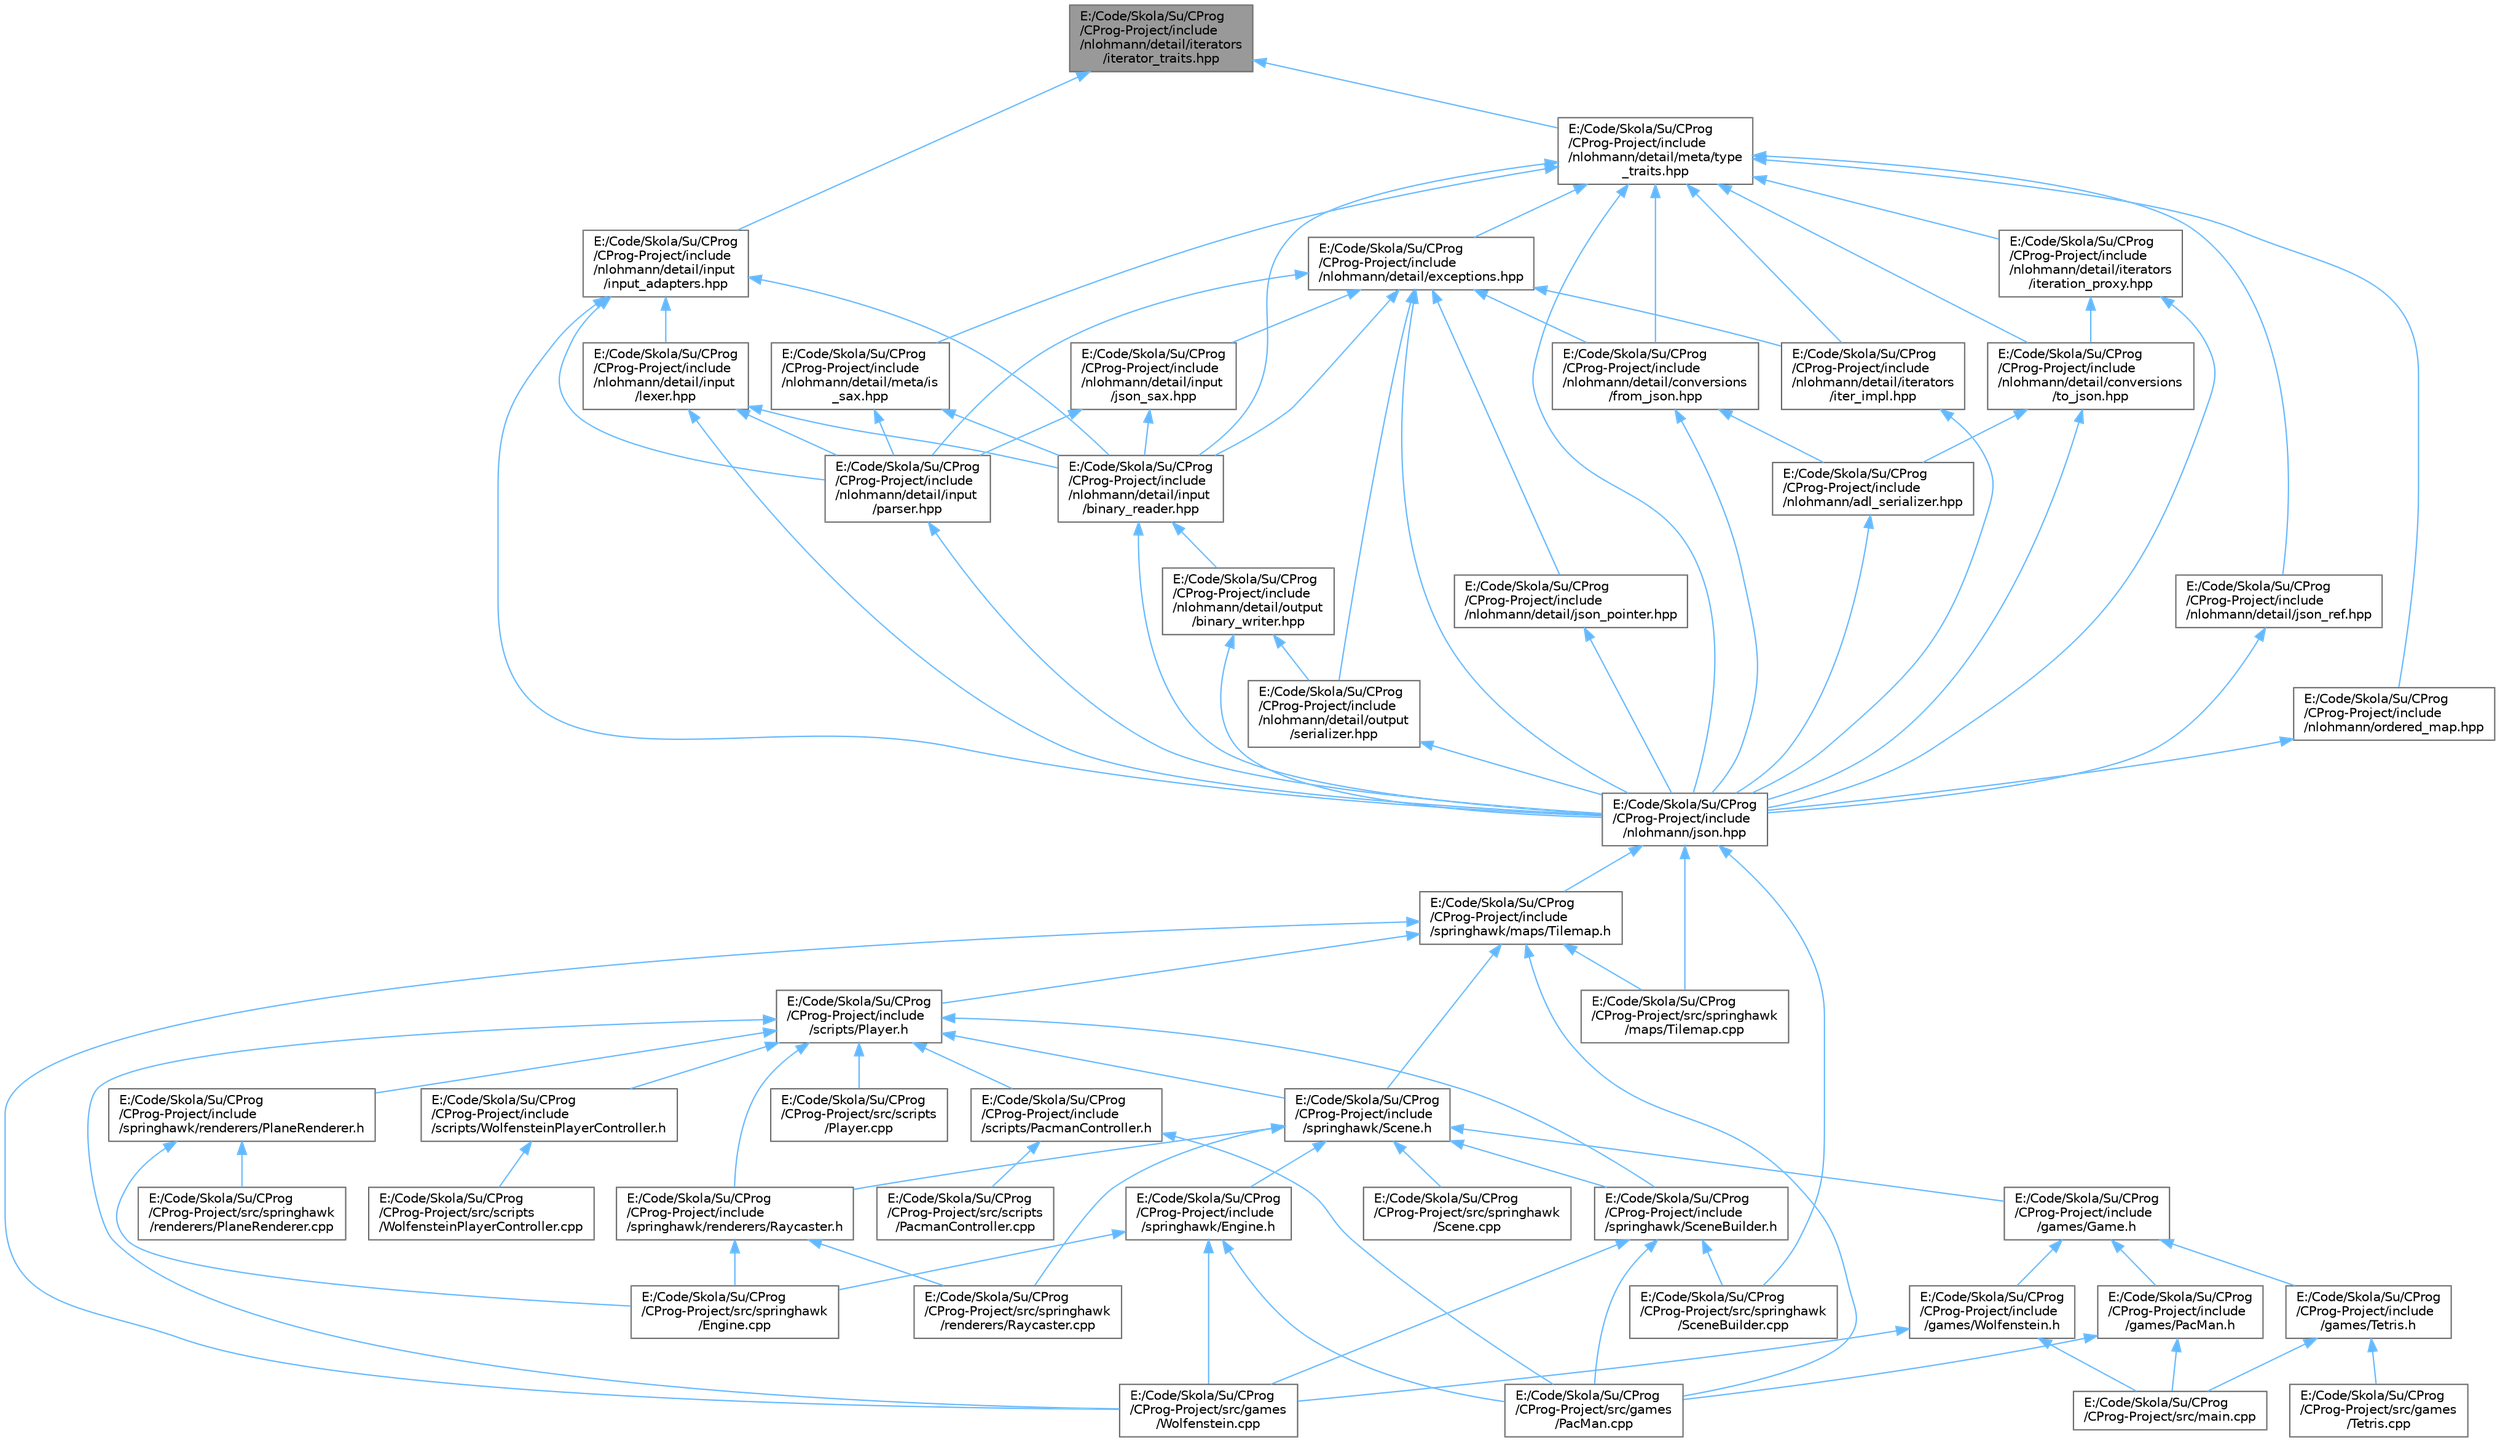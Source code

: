 digraph "E:/Code/Skola/Su/CProg/CProg-Project/include/nlohmann/detail/iterators/iterator_traits.hpp"
{
 // LATEX_PDF_SIZE
  bgcolor="transparent";
  edge [fontname=Helvetica,fontsize=10,labelfontname=Helvetica,labelfontsize=10];
  node [fontname=Helvetica,fontsize=10,shape=box,height=0.2,width=0.4];
  Node1 [id="Node000001",label="E:/Code/Skola/Su/CProg\l/CProg-Project/include\l/nlohmann/detail/iterators\l/iterator_traits.hpp",height=0.2,width=0.4,color="gray40", fillcolor="grey60", style="filled", fontcolor="black",tooltip=" "];
  Node1 -> Node2 [id="edge93_Node000001_Node000002",dir="back",color="steelblue1",style="solid",tooltip=" "];
  Node2 [id="Node000002",label="E:/Code/Skola/Su/CProg\l/CProg-Project/include\l/nlohmann/detail/input\l/input_adapters.hpp",height=0.2,width=0.4,color="grey40", fillcolor="white", style="filled",URL="$input__adapters_8hpp.html",tooltip=" "];
  Node2 -> Node3 [id="edge94_Node000002_Node000003",dir="back",color="steelblue1",style="solid",tooltip=" "];
  Node3 [id="Node000003",label="E:/Code/Skola/Su/CProg\l/CProg-Project/include\l/nlohmann/detail/input\l/binary_reader.hpp",height=0.2,width=0.4,color="grey40", fillcolor="white", style="filled",URL="$binary__reader_8hpp.html",tooltip=" "];
  Node3 -> Node4 [id="edge95_Node000003_Node000004",dir="back",color="steelblue1",style="solid",tooltip=" "];
  Node4 [id="Node000004",label="E:/Code/Skola/Su/CProg\l/CProg-Project/include\l/nlohmann/detail/output\l/binary_writer.hpp",height=0.2,width=0.4,color="grey40", fillcolor="white", style="filled",URL="$binary__writer_8hpp.html",tooltip=" "];
  Node4 -> Node5 [id="edge96_Node000004_Node000005",dir="back",color="steelblue1",style="solid",tooltip=" "];
  Node5 [id="Node000005",label="E:/Code/Skola/Su/CProg\l/CProg-Project/include\l/nlohmann/detail/output\l/serializer.hpp",height=0.2,width=0.4,color="grey40", fillcolor="white", style="filled",URL="$serializer_8hpp.html",tooltip=" "];
  Node5 -> Node6 [id="edge97_Node000005_Node000006",dir="back",color="steelblue1",style="solid",tooltip=" "];
  Node6 [id="Node000006",label="E:/Code/Skola/Su/CProg\l/CProg-Project/include\l/nlohmann/json.hpp",height=0.2,width=0.4,color="grey40", fillcolor="white", style="filled",URL="$json_8hpp.html",tooltip=" "];
  Node6 -> Node7 [id="edge98_Node000006_Node000007",dir="back",color="steelblue1",style="solid",tooltip=" "];
  Node7 [id="Node000007",label="E:/Code/Skola/Su/CProg\l/CProg-Project/include\l/springhawk/maps/Tilemap.h",height=0.2,width=0.4,color="grey40", fillcolor="white", style="filled",URL="$_tilemap_8h.html",tooltip=" "];
  Node7 -> Node8 [id="edge99_Node000007_Node000008",dir="back",color="steelblue1",style="solid",tooltip=" "];
  Node8 [id="Node000008",label="E:/Code/Skola/Su/CProg\l/CProg-Project/include\l/scripts/Player.h",height=0.2,width=0.4,color="grey40", fillcolor="white", style="filled",URL="$_player_8h.html",tooltip=" "];
  Node8 -> Node9 [id="edge100_Node000008_Node000009",dir="back",color="steelblue1",style="solid",tooltip=" "];
  Node9 [id="Node000009",label="E:/Code/Skola/Su/CProg\l/CProg-Project/include\l/scripts/PacmanController.h",height=0.2,width=0.4,color="grey40", fillcolor="white", style="filled",URL="$_pacman_controller_8h.html",tooltip=" "];
  Node9 -> Node10 [id="edge101_Node000009_Node000010",dir="back",color="steelblue1",style="solid",tooltip=" "];
  Node10 [id="Node000010",label="E:/Code/Skola/Su/CProg\l/CProg-Project/src/games\l/PacMan.cpp",height=0.2,width=0.4,color="grey40", fillcolor="white", style="filled",URL="$_pac_man_8cpp.html",tooltip=" "];
  Node9 -> Node11 [id="edge102_Node000009_Node000011",dir="back",color="steelblue1",style="solid",tooltip=" "];
  Node11 [id="Node000011",label="E:/Code/Skola/Su/CProg\l/CProg-Project/src/scripts\l/PacmanController.cpp",height=0.2,width=0.4,color="grey40", fillcolor="white", style="filled",URL="$_pacman_controller_8cpp.html",tooltip=" "];
  Node8 -> Node12 [id="edge103_Node000008_Node000012",dir="back",color="steelblue1",style="solid",tooltip=" "];
  Node12 [id="Node000012",label="E:/Code/Skola/Su/CProg\l/CProg-Project/include\l/scripts/WolfensteinPlayerController.h",height=0.2,width=0.4,color="grey40", fillcolor="white", style="filled",URL="$_wolfenstein_player_controller_8h.html",tooltip=" "];
  Node12 -> Node13 [id="edge104_Node000012_Node000013",dir="back",color="steelblue1",style="solid",tooltip=" "];
  Node13 [id="Node000013",label="E:/Code/Skola/Su/CProg\l/CProg-Project/src/scripts\l/WolfensteinPlayerController.cpp",height=0.2,width=0.4,color="grey40", fillcolor="white", style="filled",URL="$_wolfenstein_player_controller_8cpp.html",tooltip=" "];
  Node8 -> Node14 [id="edge105_Node000008_Node000014",dir="back",color="steelblue1",style="solid",tooltip=" "];
  Node14 [id="Node000014",label="E:/Code/Skola/Su/CProg\l/CProg-Project/include\l/springhawk/Scene.h",height=0.2,width=0.4,color="grey40", fillcolor="white", style="filled",URL="$_scene_8h.html",tooltip=" "];
  Node14 -> Node15 [id="edge106_Node000014_Node000015",dir="back",color="steelblue1",style="solid",tooltip=" "];
  Node15 [id="Node000015",label="E:/Code/Skola/Su/CProg\l/CProg-Project/include\l/games/Game.h",height=0.2,width=0.4,color="grey40", fillcolor="white", style="filled",URL="$_game_8h.html",tooltip=" "];
  Node15 -> Node16 [id="edge107_Node000015_Node000016",dir="back",color="steelblue1",style="solid",tooltip=" "];
  Node16 [id="Node000016",label="E:/Code/Skola/Su/CProg\l/CProg-Project/include\l/games/PacMan.h",height=0.2,width=0.4,color="grey40", fillcolor="white", style="filled",URL="$_pac_man_8h.html",tooltip=" "];
  Node16 -> Node10 [id="edge108_Node000016_Node000010",dir="back",color="steelblue1",style="solid",tooltip=" "];
  Node16 -> Node17 [id="edge109_Node000016_Node000017",dir="back",color="steelblue1",style="solid",tooltip=" "];
  Node17 [id="Node000017",label="E:/Code/Skola/Su/CProg\l/CProg-Project/src/main.cpp",height=0.2,width=0.4,color="grey40", fillcolor="white", style="filled",URL="$main_8cpp.html",tooltip=" "];
  Node15 -> Node18 [id="edge110_Node000015_Node000018",dir="back",color="steelblue1",style="solid",tooltip=" "];
  Node18 [id="Node000018",label="E:/Code/Skola/Su/CProg\l/CProg-Project/include\l/games/Tetris.h",height=0.2,width=0.4,color="grey40", fillcolor="white", style="filled",URL="$_tetris_8h.html",tooltip=" "];
  Node18 -> Node19 [id="edge111_Node000018_Node000019",dir="back",color="steelblue1",style="solid",tooltip=" "];
  Node19 [id="Node000019",label="E:/Code/Skola/Su/CProg\l/CProg-Project/src/games\l/Tetris.cpp",height=0.2,width=0.4,color="grey40", fillcolor="white", style="filled",URL="$_tetris_8cpp.html",tooltip=" "];
  Node18 -> Node17 [id="edge112_Node000018_Node000017",dir="back",color="steelblue1",style="solid",tooltip=" "];
  Node15 -> Node20 [id="edge113_Node000015_Node000020",dir="back",color="steelblue1",style="solid",tooltip=" "];
  Node20 [id="Node000020",label="E:/Code/Skola/Su/CProg\l/CProg-Project/include\l/games/Wolfenstein.h",height=0.2,width=0.4,color="grey40", fillcolor="white", style="filled",URL="$_wolfenstein_8h.html",tooltip=" "];
  Node20 -> Node21 [id="edge114_Node000020_Node000021",dir="back",color="steelblue1",style="solid",tooltip=" "];
  Node21 [id="Node000021",label="E:/Code/Skola/Su/CProg\l/CProg-Project/src/games\l/Wolfenstein.cpp",height=0.2,width=0.4,color="grey40", fillcolor="white", style="filled",URL="$_wolfenstein_8cpp.html",tooltip=" "];
  Node20 -> Node17 [id="edge115_Node000020_Node000017",dir="back",color="steelblue1",style="solid",tooltip=" "];
  Node14 -> Node22 [id="edge116_Node000014_Node000022",dir="back",color="steelblue1",style="solid",tooltip=" "];
  Node22 [id="Node000022",label="E:/Code/Skola/Su/CProg\l/CProg-Project/include\l/springhawk/Engine.h",height=0.2,width=0.4,color="grey40", fillcolor="white", style="filled",URL="$_engine_8h.html",tooltip=" "];
  Node22 -> Node10 [id="edge117_Node000022_Node000010",dir="back",color="steelblue1",style="solid",tooltip=" "];
  Node22 -> Node21 [id="edge118_Node000022_Node000021",dir="back",color="steelblue1",style="solid",tooltip=" "];
  Node22 -> Node23 [id="edge119_Node000022_Node000023",dir="back",color="steelblue1",style="solid",tooltip=" "];
  Node23 [id="Node000023",label="E:/Code/Skola/Su/CProg\l/CProg-Project/src/springhawk\l/Engine.cpp",height=0.2,width=0.4,color="grey40", fillcolor="white", style="filled",URL="$_engine_8cpp.html",tooltip=" "];
  Node14 -> Node24 [id="edge120_Node000014_Node000024",dir="back",color="steelblue1",style="solid",tooltip=" "];
  Node24 [id="Node000024",label="E:/Code/Skola/Su/CProg\l/CProg-Project/include\l/springhawk/SceneBuilder.h",height=0.2,width=0.4,color="grey40", fillcolor="white", style="filled",URL="$_scene_builder_8h.html",tooltip=" "];
  Node24 -> Node10 [id="edge121_Node000024_Node000010",dir="back",color="steelblue1",style="solid",tooltip=" "];
  Node24 -> Node21 [id="edge122_Node000024_Node000021",dir="back",color="steelblue1",style="solid",tooltip=" "];
  Node24 -> Node25 [id="edge123_Node000024_Node000025",dir="back",color="steelblue1",style="solid",tooltip=" "];
  Node25 [id="Node000025",label="E:/Code/Skola/Su/CProg\l/CProg-Project/src/springhawk\l/SceneBuilder.cpp",height=0.2,width=0.4,color="grey40", fillcolor="white", style="filled",URL="$_scene_builder_8cpp.html",tooltip=" "];
  Node14 -> Node26 [id="edge124_Node000014_Node000026",dir="back",color="steelblue1",style="solid",tooltip=" "];
  Node26 [id="Node000026",label="E:/Code/Skola/Su/CProg\l/CProg-Project/include\l/springhawk/renderers/Raycaster.h",height=0.2,width=0.4,color="grey40", fillcolor="white", style="filled",URL="$_raycaster_8h.html",tooltip=" "];
  Node26 -> Node23 [id="edge125_Node000026_Node000023",dir="back",color="steelblue1",style="solid",tooltip=" "];
  Node26 -> Node27 [id="edge126_Node000026_Node000027",dir="back",color="steelblue1",style="solid",tooltip=" "];
  Node27 [id="Node000027",label="E:/Code/Skola/Su/CProg\l/CProg-Project/src/springhawk\l/renderers/Raycaster.cpp",height=0.2,width=0.4,color="grey40", fillcolor="white", style="filled",URL="$_raycaster_8cpp.html",tooltip=" "];
  Node14 -> Node28 [id="edge127_Node000014_Node000028",dir="back",color="steelblue1",style="solid",tooltip=" "];
  Node28 [id="Node000028",label="E:/Code/Skola/Su/CProg\l/CProg-Project/src/springhawk\l/Scene.cpp",height=0.2,width=0.4,color="grey40", fillcolor="white", style="filled",URL="$_scene_8cpp.html",tooltip=" "];
  Node14 -> Node27 [id="edge128_Node000014_Node000027",dir="back",color="steelblue1",style="solid",tooltip=" "];
  Node8 -> Node24 [id="edge129_Node000008_Node000024",dir="back",color="steelblue1",style="solid",tooltip=" "];
  Node8 -> Node29 [id="edge130_Node000008_Node000029",dir="back",color="steelblue1",style="solid",tooltip=" "];
  Node29 [id="Node000029",label="E:/Code/Skola/Su/CProg\l/CProg-Project/include\l/springhawk/renderers/PlaneRenderer.h",height=0.2,width=0.4,color="grey40", fillcolor="white", style="filled",URL="$_plane_renderer_8h.html",tooltip=" "];
  Node29 -> Node23 [id="edge131_Node000029_Node000023",dir="back",color="steelblue1",style="solid",tooltip=" "];
  Node29 -> Node30 [id="edge132_Node000029_Node000030",dir="back",color="steelblue1",style="solid",tooltip=" "];
  Node30 [id="Node000030",label="E:/Code/Skola/Su/CProg\l/CProg-Project/src/springhawk\l/renderers/PlaneRenderer.cpp",height=0.2,width=0.4,color="grey40", fillcolor="white", style="filled",URL="$_plane_renderer_8cpp.html",tooltip=" "];
  Node8 -> Node26 [id="edge133_Node000008_Node000026",dir="back",color="steelblue1",style="solid",tooltip=" "];
  Node8 -> Node21 [id="edge134_Node000008_Node000021",dir="back",color="steelblue1",style="solid",tooltip=" "];
  Node8 -> Node31 [id="edge135_Node000008_Node000031",dir="back",color="steelblue1",style="solid",tooltip=" "];
  Node31 [id="Node000031",label="E:/Code/Skola/Su/CProg\l/CProg-Project/src/scripts\l/Player.cpp",height=0.2,width=0.4,color="grey40", fillcolor="white", style="filled",URL="$_player_8cpp.html",tooltip=" "];
  Node7 -> Node14 [id="edge136_Node000007_Node000014",dir="back",color="steelblue1",style="solid",tooltip=" "];
  Node7 -> Node10 [id="edge137_Node000007_Node000010",dir="back",color="steelblue1",style="solid",tooltip=" "];
  Node7 -> Node21 [id="edge138_Node000007_Node000021",dir="back",color="steelblue1",style="solid",tooltip=" "];
  Node7 -> Node32 [id="edge139_Node000007_Node000032",dir="back",color="steelblue1",style="solid",tooltip=" "];
  Node32 [id="Node000032",label="E:/Code/Skola/Su/CProg\l/CProg-Project/src/springhawk\l/maps/Tilemap.cpp",height=0.2,width=0.4,color="grey40", fillcolor="white", style="filled",URL="$_tilemap_8cpp.html",tooltip=" "];
  Node6 -> Node25 [id="edge140_Node000006_Node000025",dir="back",color="steelblue1",style="solid",tooltip=" "];
  Node6 -> Node32 [id="edge141_Node000006_Node000032",dir="back",color="steelblue1",style="solid",tooltip=" "];
  Node4 -> Node6 [id="edge142_Node000004_Node000006",dir="back",color="steelblue1",style="solid",tooltip=" "];
  Node3 -> Node6 [id="edge143_Node000003_Node000006",dir="back",color="steelblue1",style="solid",tooltip=" "];
  Node2 -> Node33 [id="edge144_Node000002_Node000033",dir="back",color="steelblue1",style="solid",tooltip=" "];
  Node33 [id="Node000033",label="E:/Code/Skola/Su/CProg\l/CProg-Project/include\l/nlohmann/detail/input\l/lexer.hpp",height=0.2,width=0.4,color="grey40", fillcolor="white", style="filled",URL="$lexer_8hpp.html",tooltip=" "];
  Node33 -> Node3 [id="edge145_Node000033_Node000003",dir="back",color="steelblue1",style="solid",tooltip=" "];
  Node33 -> Node34 [id="edge146_Node000033_Node000034",dir="back",color="steelblue1",style="solid",tooltip=" "];
  Node34 [id="Node000034",label="E:/Code/Skola/Su/CProg\l/CProg-Project/include\l/nlohmann/detail/input\l/parser.hpp",height=0.2,width=0.4,color="grey40", fillcolor="white", style="filled",URL="$parser_8hpp.html",tooltip=" "];
  Node34 -> Node6 [id="edge147_Node000034_Node000006",dir="back",color="steelblue1",style="solid",tooltip=" "];
  Node33 -> Node6 [id="edge148_Node000033_Node000006",dir="back",color="steelblue1",style="solid",tooltip=" "];
  Node2 -> Node34 [id="edge149_Node000002_Node000034",dir="back",color="steelblue1",style="solid",tooltip=" "];
  Node2 -> Node6 [id="edge150_Node000002_Node000006",dir="back",color="steelblue1",style="solid",tooltip=" "];
  Node1 -> Node35 [id="edge151_Node000001_Node000035",dir="back",color="steelblue1",style="solid",tooltip=" "];
  Node35 [id="Node000035",label="E:/Code/Skola/Su/CProg\l/CProg-Project/include\l/nlohmann/detail/meta/type\l_traits.hpp",height=0.2,width=0.4,color="grey40", fillcolor="white", style="filled",URL="$type__traits_8hpp.html",tooltip=" "];
  Node35 -> Node36 [id="edge152_Node000035_Node000036",dir="back",color="steelblue1",style="solid",tooltip=" "];
  Node36 [id="Node000036",label="E:/Code/Skola/Su/CProg\l/CProg-Project/include\l/nlohmann/detail/conversions\l/from_json.hpp",height=0.2,width=0.4,color="grey40", fillcolor="white", style="filled",URL="$from__json_8hpp.html",tooltip=" "];
  Node36 -> Node37 [id="edge153_Node000036_Node000037",dir="back",color="steelblue1",style="solid",tooltip=" "];
  Node37 [id="Node000037",label="E:/Code/Skola/Su/CProg\l/CProg-Project/include\l/nlohmann/adl_serializer.hpp",height=0.2,width=0.4,color="grey40", fillcolor="white", style="filled",URL="$adl__serializer_8hpp.html",tooltip=" "];
  Node37 -> Node6 [id="edge154_Node000037_Node000006",dir="back",color="steelblue1",style="solid",tooltip=" "];
  Node36 -> Node6 [id="edge155_Node000036_Node000006",dir="back",color="steelblue1",style="solid",tooltip=" "];
  Node35 -> Node38 [id="edge156_Node000035_Node000038",dir="back",color="steelblue1",style="solid",tooltip=" "];
  Node38 [id="Node000038",label="E:/Code/Skola/Su/CProg\l/CProg-Project/include\l/nlohmann/detail/conversions\l/to_json.hpp",height=0.2,width=0.4,color="grey40", fillcolor="white", style="filled",URL="$to__json_8hpp.html",tooltip=" "];
  Node38 -> Node37 [id="edge157_Node000038_Node000037",dir="back",color="steelblue1",style="solid",tooltip=" "];
  Node38 -> Node6 [id="edge158_Node000038_Node000006",dir="back",color="steelblue1",style="solid",tooltip=" "];
  Node35 -> Node39 [id="edge159_Node000035_Node000039",dir="back",color="steelblue1",style="solid",tooltip=" "];
  Node39 [id="Node000039",label="E:/Code/Skola/Su/CProg\l/CProg-Project/include\l/nlohmann/detail/exceptions.hpp",height=0.2,width=0.4,color="grey40", fillcolor="white", style="filled",URL="$exceptions_8hpp.html",tooltip=" "];
  Node39 -> Node36 [id="edge160_Node000039_Node000036",dir="back",color="steelblue1",style="solid",tooltip=" "];
  Node39 -> Node3 [id="edge161_Node000039_Node000003",dir="back",color="steelblue1",style="solid",tooltip=" "];
  Node39 -> Node40 [id="edge162_Node000039_Node000040",dir="back",color="steelblue1",style="solid",tooltip=" "];
  Node40 [id="Node000040",label="E:/Code/Skola/Su/CProg\l/CProg-Project/include\l/nlohmann/detail/input\l/json_sax.hpp",height=0.2,width=0.4,color="grey40", fillcolor="white", style="filled",URL="$json__sax_8hpp.html",tooltip=" "];
  Node40 -> Node3 [id="edge163_Node000040_Node000003",dir="back",color="steelblue1",style="solid",tooltip=" "];
  Node40 -> Node34 [id="edge164_Node000040_Node000034",dir="back",color="steelblue1",style="solid",tooltip=" "];
  Node39 -> Node34 [id="edge165_Node000039_Node000034",dir="back",color="steelblue1",style="solid",tooltip=" "];
  Node39 -> Node41 [id="edge166_Node000039_Node000041",dir="back",color="steelblue1",style="solid",tooltip=" "];
  Node41 [id="Node000041",label="E:/Code/Skola/Su/CProg\l/CProg-Project/include\l/nlohmann/detail/iterators\l/iter_impl.hpp",height=0.2,width=0.4,color="grey40", fillcolor="white", style="filled",URL="$iter__impl_8hpp.html",tooltip=" "];
  Node41 -> Node6 [id="edge167_Node000041_Node000006",dir="back",color="steelblue1",style="solid",tooltip=" "];
  Node39 -> Node42 [id="edge168_Node000039_Node000042",dir="back",color="steelblue1",style="solid",tooltip=" "];
  Node42 [id="Node000042",label="E:/Code/Skola/Su/CProg\l/CProg-Project/include\l/nlohmann/detail/json_pointer.hpp",height=0.2,width=0.4,color="grey40", fillcolor="white", style="filled",URL="$json__pointer_8hpp.html",tooltip=" "];
  Node42 -> Node6 [id="edge169_Node000042_Node000006",dir="back",color="steelblue1",style="solid",tooltip=" "];
  Node39 -> Node5 [id="edge170_Node000039_Node000005",dir="back",color="steelblue1",style="solid",tooltip=" "];
  Node39 -> Node6 [id="edge171_Node000039_Node000006",dir="back",color="steelblue1",style="solid",tooltip=" "];
  Node35 -> Node3 [id="edge172_Node000035_Node000003",dir="back",color="steelblue1",style="solid",tooltip=" "];
  Node35 -> Node41 [id="edge173_Node000035_Node000041",dir="back",color="steelblue1",style="solid",tooltip=" "];
  Node35 -> Node43 [id="edge174_Node000035_Node000043",dir="back",color="steelblue1",style="solid",tooltip=" "];
  Node43 [id="Node000043",label="E:/Code/Skola/Su/CProg\l/CProg-Project/include\l/nlohmann/detail/iterators\l/iteration_proxy.hpp",height=0.2,width=0.4,color="grey40", fillcolor="white", style="filled",URL="$iteration__proxy_8hpp.html",tooltip=" "];
  Node43 -> Node38 [id="edge175_Node000043_Node000038",dir="back",color="steelblue1",style="solid",tooltip=" "];
  Node43 -> Node6 [id="edge176_Node000043_Node000006",dir="back",color="steelblue1",style="solid",tooltip=" "];
  Node35 -> Node44 [id="edge177_Node000035_Node000044",dir="back",color="steelblue1",style="solid",tooltip=" "];
  Node44 [id="Node000044",label="E:/Code/Skola/Su/CProg\l/CProg-Project/include\l/nlohmann/detail/json_ref.hpp",height=0.2,width=0.4,color="grey40", fillcolor="white", style="filled",URL="$json__ref_8hpp.html",tooltip=" "];
  Node44 -> Node6 [id="edge178_Node000044_Node000006",dir="back",color="steelblue1",style="solid",tooltip=" "];
  Node35 -> Node45 [id="edge179_Node000035_Node000045",dir="back",color="steelblue1",style="solid",tooltip=" "];
  Node45 [id="Node000045",label="E:/Code/Skola/Su/CProg\l/CProg-Project/include\l/nlohmann/detail/meta/is\l_sax.hpp",height=0.2,width=0.4,color="grey40", fillcolor="white", style="filled",URL="$is__sax_8hpp.html",tooltip=" "];
  Node45 -> Node3 [id="edge180_Node000045_Node000003",dir="back",color="steelblue1",style="solid",tooltip=" "];
  Node45 -> Node34 [id="edge181_Node000045_Node000034",dir="back",color="steelblue1",style="solid",tooltip=" "];
  Node35 -> Node6 [id="edge182_Node000035_Node000006",dir="back",color="steelblue1",style="solid",tooltip=" "];
  Node35 -> Node46 [id="edge183_Node000035_Node000046",dir="back",color="steelblue1",style="solid",tooltip=" "];
  Node46 [id="Node000046",label="E:/Code/Skola/Su/CProg\l/CProg-Project/include\l/nlohmann/ordered_map.hpp",height=0.2,width=0.4,color="grey40", fillcolor="white", style="filled",URL="$ordered__map_8hpp.html",tooltip=" "];
  Node46 -> Node6 [id="edge184_Node000046_Node000006",dir="back",color="steelblue1",style="solid",tooltip=" "];
}
